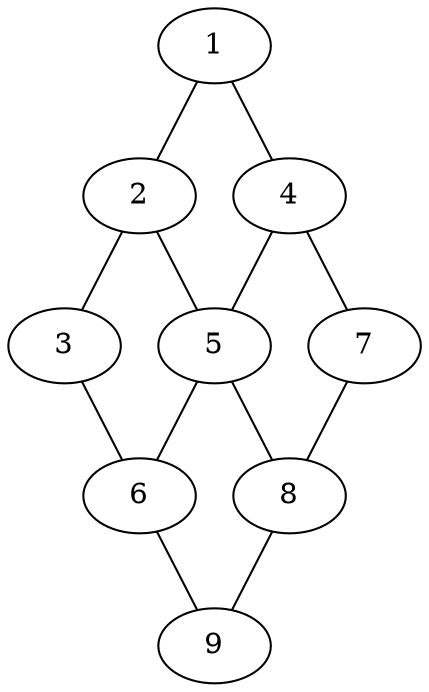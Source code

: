 strict graph G {
  1;
  2;
  3;
  4;
  5;
  6;
  7;
  8;
  9;
  1 -- 2;
  1 -- 4;
  2 -- 3;
  2 -- 5;
  3 -- 6;
  4 -- 5;
  4 -- 7;
  5 -- 6;
  5 -- 8;
  6 -- 9;
  7 -- 8;
  8 -- 9;
}
